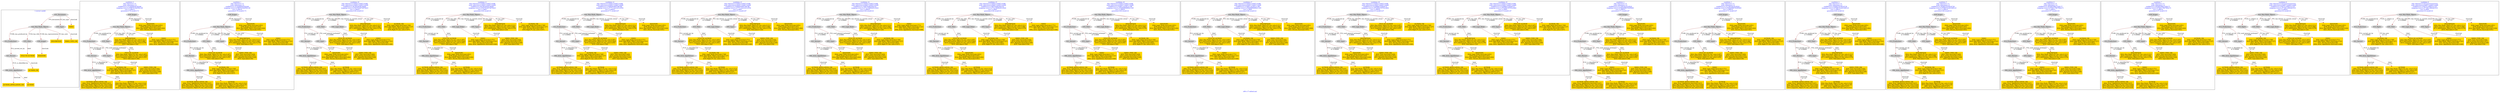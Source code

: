 digraph n0 {
fontcolor="blue"
remincross="true"
label="s08-s-17-edited.xml"
subgraph cluster_0 {
label="1-correct model"
n2[style="filled",color="white",fillcolor="lightgray",label="E12_Production1"];
n3[style="filled",color="white",fillcolor="lightgray",label="E21_Person1"];
n4[style="filled",color="white",fillcolor="lightgray",label="E82_Actor_Appellation1"];
n5[shape="plaintext",style="filled",fillcolor="gold",label="AUTHOR_URI"];
n6[style="filled",color="white",fillcolor="lightgray",label="E22_Man-Made_Object1"];
n7[style="filled",color="white",fillcolor="lightgray",label="E35_Title1"];
n8[style="filled",color="white",fillcolor="lightgray",label="E38_Image1"];
n9[shape="plaintext",style="filled",fillcolor="gold",label="DESCRIPTION"];
n10[style="filled",color="white",fillcolor="lightgray",label="E31_Document1"];
n11[style="filled",color="white",fillcolor="lightgray",label="E55_Type1"];
n12[shape="plaintext",style="filled",fillcolor="gold",label="VIDEO"];
n13[shape="plaintext",style="filled",fillcolor="gold",label="TITLE NO AUTHOR"];
n14[shape="plaintext",style="filled",fillcolor="gold",label="IMAGESRC"];
n15[shape="plaintext",style="filled",fillcolor="gold",label="VIDEO_TYPE_URI"];
n16[shape="plaintext",style="filled",fillcolor="gold",label="AUTHOR_APPELLATION_URI"];
n17[shape="plaintext",style="filled",fillcolor="gold",label="AUTHOR"];
}
subgraph cluster_1 {
label="candidate 0\nlink coherence:1.0\nnode coherence:1.0\nconfidence:0.3119285839782446\nmapping score:0.4789761946594149\ncost:13.99914\n-precision:0.79-recall:0.73"
n19[style="filled",color="white",fillcolor="lightgray",label="E12_Production1"];
n20[style="filled",color="white",fillcolor="lightgray",label="E21_Person1"];
n21[style="filled",color="white",fillcolor="lightgray",label="E55_Type1"];
n22[style="filled",color="white",fillcolor="lightgray",label="E82_Actor_Appellation1"];
n23[style="filled",color="white",fillcolor="lightgray",label="E22_Man-Made_Object1"];
n24[style="filled",color="white",fillcolor="lightgray",label="E35_Title1"];
n25[style="filled",color="white",fillcolor="lightgray",label="E38_Image1"];
n26[shape="plaintext",style="filled",fillcolor="gold",label="DESCRIPTION\n[E22_Man-Made_Object,P3_has_note,0.311]\n[E33_Linguistic_Object,P3_has_note,0.286]\n[E73_Information_Object,P3_has_note,0.279]\n[E35_Title,label,0.124]"];
n27[shape="plaintext",style="filled",fillcolor="gold",label="AUTHOR_URI\n[E40_Legal_Body,classLink,0.749]\n[E22_Man-Made_Object,classLink,0.127]\n[E21_Person,classLink,0.067]\n[E30_Right,P3_has_note,0.057]"];
n28[shape="plaintext",style="filled",fillcolor="gold",label="IMAGESRC\n[E40_Legal_Body,classLink,0.651]\n[E38_Image,classLink,0.203]\n[E22_Man-Made_Object,classLink,0.094]\n[E21_Person,classLink,0.051]"];
n29[shape="plaintext",style="filled",fillcolor="gold",label="VIDEO_TYPE_URI\n[E55_Type,classLink,0.445]\n[E74_Group,classLink,0.257]\n[E57_Material,classLink,0.208]\n[E55_Type,label,0.09]"];
n30[shape="plaintext",style="filled",fillcolor="gold",label="AUTHOR_APPELLATION_URI\n[E82_Actor_Appellation,classLink,0.937]\n[E22_Man-Made_Object,P3_has_note,0.024]\n[E73_Information_Object,P3_has_note,0.02]\n[E33_Linguistic_Object,P3_has_note,0.019]"];
n31[shape="plaintext",style="filled",fillcolor="gold",label="AUTHOR\n[E22_Man-Made_Object,P3_has_note,0.312]\n[E73_Information_Object,P3_has_note,0.25]\n[E82_Actor_Appellation,label,0.227]\n[E33_Linguistic_Object,P3_has_note,0.211]"];
n32[shape="plaintext",style="filled",fillcolor="gold",label="TITLE NO AUTHOR\n[E22_Man-Made_Object,P3_has_note,0.297]\n[E73_Information_Object,P3_has_note,0.264]\n[E33_Linguistic_Object,P3_has_note,0.255]\n[E35_Title,label,0.184]"];
n33[shape="plaintext",style="filled",fillcolor="gold",label="VIDEO\n[E40_Legal_Body,classLink,0.771]\n[E22_Man-Made_Object,classLink,0.121]\n[E21_Person,classLink,0.06]\n[E82_Actor_Appellation,classLink,0.048]"];
}
subgraph cluster_2 {
label="candidate 1\nlink coherence:1.0\nnode coherence:1.0\nconfidence:0.3119285839782446\nmapping score:0.4789761946594149\ncost:13.99919\n-precision:0.79-recall:0.73"
n35[style="filled",color="white",fillcolor="lightgray",label="E12_Production1"];
n36[style="filled",color="white",fillcolor="lightgray",label="E21_Person1"];
n37[style="filled",color="white",fillcolor="lightgray",label="E82_Actor_Appellation1"];
n38[style="filled",color="white",fillcolor="lightgray",label="E22_Man-Made_Object1"];
n39[style="filled",color="white",fillcolor="lightgray",label="E35_Title1"];
n40[style="filled",color="white",fillcolor="lightgray",label="E55_Type2"];
n41[style="filled",color="white",fillcolor="lightgray",label="E38_Image1"];
n42[shape="plaintext",style="filled",fillcolor="gold",label="DESCRIPTION\n[E22_Man-Made_Object,P3_has_note,0.311]\n[E33_Linguistic_Object,P3_has_note,0.286]\n[E73_Information_Object,P3_has_note,0.279]\n[E35_Title,label,0.124]"];
n43[shape="plaintext",style="filled",fillcolor="gold",label="VIDEO_TYPE_URI\n[E55_Type,classLink,0.445]\n[E74_Group,classLink,0.257]\n[E57_Material,classLink,0.208]\n[E55_Type,label,0.09]"];
n44[shape="plaintext",style="filled",fillcolor="gold",label="AUTHOR_URI\n[E40_Legal_Body,classLink,0.749]\n[E22_Man-Made_Object,classLink,0.127]\n[E21_Person,classLink,0.067]\n[E30_Right,P3_has_note,0.057]"];
n45[shape="plaintext",style="filled",fillcolor="gold",label="IMAGESRC\n[E40_Legal_Body,classLink,0.651]\n[E38_Image,classLink,0.203]\n[E22_Man-Made_Object,classLink,0.094]\n[E21_Person,classLink,0.051]"];
n46[shape="plaintext",style="filled",fillcolor="gold",label="AUTHOR_APPELLATION_URI\n[E82_Actor_Appellation,classLink,0.937]\n[E22_Man-Made_Object,P3_has_note,0.024]\n[E73_Information_Object,P3_has_note,0.02]\n[E33_Linguistic_Object,P3_has_note,0.019]"];
n47[shape="plaintext",style="filled",fillcolor="gold",label="AUTHOR\n[E22_Man-Made_Object,P3_has_note,0.312]\n[E73_Information_Object,P3_has_note,0.25]\n[E82_Actor_Appellation,label,0.227]\n[E33_Linguistic_Object,P3_has_note,0.211]"];
n48[shape="plaintext",style="filled",fillcolor="gold",label="TITLE NO AUTHOR\n[E22_Man-Made_Object,P3_has_note,0.297]\n[E73_Information_Object,P3_has_note,0.264]\n[E33_Linguistic_Object,P3_has_note,0.255]\n[E35_Title,label,0.184]"];
n49[shape="plaintext",style="filled",fillcolor="gold",label="VIDEO\n[E40_Legal_Body,classLink,0.771]\n[E22_Man-Made_Object,classLink,0.121]\n[E21_Person,classLink,0.06]\n[E82_Actor_Appellation,classLink,0.048]"];
}
subgraph cluster_3 {
label="candidate 10\nlink coherence:0.9285714285714286\nnode coherence:0.9285714285714286\nconfidence:0.3815635936148581\nmapping score:0.47837834072876223\ncost:13.99925\n-precision:0.64-recall:0.6"
n51[style="filled",color="white",fillcolor="lightgray",label="E12_Production1"];
n52[style="filled",color="white",fillcolor="lightgray",label="E21_Person1"];
n53[style="filled",color="white",fillcolor="lightgray",label="E55_Type1"];
n54[style="filled",color="white",fillcolor="lightgray",label="E82_Actor_Appellation1"];
n55[style="filled",color="white",fillcolor="lightgray",label="E22_Man-Made_Object1"];
n56[style="filled",color="white",fillcolor="lightgray",label="E35_Title1"];
n57[style="filled",color="white",fillcolor="lightgray",label="E40_Legal_Body1"];
n58[shape="plaintext",style="filled",fillcolor="gold",label="DESCRIPTION\n[E22_Man-Made_Object,P3_has_note,0.311]\n[E33_Linguistic_Object,P3_has_note,0.286]\n[E73_Information_Object,P3_has_note,0.279]\n[E35_Title,label,0.124]"];
n59[shape="plaintext",style="filled",fillcolor="gold",label="IMAGESRC\n[E40_Legal_Body,classLink,0.651]\n[E38_Image,classLink,0.203]\n[E22_Man-Made_Object,classLink,0.094]\n[E21_Person,classLink,0.051]"];
n60[shape="plaintext",style="filled",fillcolor="gold",label="VIDEO_TYPE_URI\n[E55_Type,classLink,0.445]\n[E74_Group,classLink,0.257]\n[E57_Material,classLink,0.208]\n[E55_Type,label,0.09]"];
n61[shape="plaintext",style="filled",fillcolor="gold",label="VIDEO\n[E40_Legal_Body,classLink,0.771]\n[E22_Man-Made_Object,classLink,0.121]\n[E21_Person,classLink,0.06]\n[E82_Actor_Appellation,classLink,0.048]"];
n62[shape="plaintext",style="filled",fillcolor="gold",label="AUTHOR_APPELLATION_URI\n[E82_Actor_Appellation,classLink,0.937]\n[E22_Man-Made_Object,P3_has_note,0.024]\n[E73_Information_Object,P3_has_note,0.02]\n[E33_Linguistic_Object,P3_has_note,0.019]"];
n63[shape="plaintext",style="filled",fillcolor="gold",label="AUTHOR\n[E22_Man-Made_Object,P3_has_note,0.312]\n[E73_Information_Object,P3_has_note,0.25]\n[E82_Actor_Appellation,label,0.227]\n[E33_Linguistic_Object,P3_has_note,0.211]"];
n64[shape="plaintext",style="filled",fillcolor="gold",label="TITLE NO AUTHOR\n[E22_Man-Made_Object,P3_has_note,0.297]\n[E73_Information_Object,P3_has_note,0.264]\n[E33_Linguistic_Object,P3_has_note,0.255]\n[E35_Title,label,0.184]"];
n65[shape="plaintext",style="filled",fillcolor="gold",label="AUTHOR_URI\n[E40_Legal_Body,classLink,0.749]\n[E22_Man-Made_Object,classLink,0.127]\n[E21_Person,classLink,0.067]\n[E30_Right,P3_has_note,0.057]"];
}
subgraph cluster_4 {
label="candidate 11\nlink coherence:0.9285714285714286\nnode coherence:0.9285714285714286\nconfidence:0.3815635936148581\nmapping score:0.47837834072876223\ncost:13.9993\n-precision:0.64-recall:0.6"
n67[style="filled",color="white",fillcolor="lightgray",label="E12_Production1"];
n68[style="filled",color="white",fillcolor="lightgray",label="E21_Person1"];
n69[style="filled",color="white",fillcolor="lightgray",label="E82_Actor_Appellation1"];
n70[style="filled",color="white",fillcolor="lightgray",label="E22_Man-Made_Object1"];
n71[style="filled",color="white",fillcolor="lightgray",label="E35_Title1"];
n72[style="filled",color="white",fillcolor="lightgray",label="E40_Legal_Body1"];
n73[style="filled",color="white",fillcolor="lightgray",label="E55_Type2"];
n74[shape="plaintext",style="filled",fillcolor="gold",label="DESCRIPTION\n[E22_Man-Made_Object,P3_has_note,0.311]\n[E33_Linguistic_Object,P3_has_note,0.286]\n[E73_Information_Object,P3_has_note,0.279]\n[E35_Title,label,0.124]"];
n75[shape="plaintext",style="filled",fillcolor="gold",label="VIDEO_TYPE_URI\n[E55_Type,classLink,0.445]\n[E74_Group,classLink,0.257]\n[E57_Material,classLink,0.208]\n[E55_Type,label,0.09]"];
n76[shape="plaintext",style="filled",fillcolor="gold",label="IMAGESRC\n[E40_Legal_Body,classLink,0.651]\n[E38_Image,classLink,0.203]\n[E22_Man-Made_Object,classLink,0.094]\n[E21_Person,classLink,0.051]"];
n77[shape="plaintext",style="filled",fillcolor="gold",label="VIDEO\n[E40_Legal_Body,classLink,0.771]\n[E22_Man-Made_Object,classLink,0.121]\n[E21_Person,classLink,0.06]\n[E82_Actor_Appellation,classLink,0.048]"];
n78[shape="plaintext",style="filled",fillcolor="gold",label="AUTHOR_APPELLATION_URI\n[E82_Actor_Appellation,classLink,0.937]\n[E22_Man-Made_Object,P3_has_note,0.024]\n[E73_Information_Object,P3_has_note,0.02]\n[E33_Linguistic_Object,P3_has_note,0.019]"];
n79[shape="plaintext",style="filled",fillcolor="gold",label="AUTHOR\n[E22_Man-Made_Object,P3_has_note,0.312]\n[E73_Information_Object,P3_has_note,0.25]\n[E82_Actor_Appellation,label,0.227]\n[E33_Linguistic_Object,P3_has_note,0.211]"];
n80[shape="plaintext",style="filled",fillcolor="gold",label="TITLE NO AUTHOR\n[E22_Man-Made_Object,P3_has_note,0.297]\n[E73_Information_Object,P3_has_note,0.264]\n[E33_Linguistic_Object,P3_has_note,0.255]\n[E35_Title,label,0.184]"];
n81[shape="plaintext",style="filled",fillcolor="gold",label="AUTHOR_URI\n[E40_Legal_Body,classLink,0.749]\n[E22_Man-Made_Object,classLink,0.127]\n[E21_Person,classLink,0.067]\n[E30_Right,P3_has_note,0.057]"];
}
subgraph cluster_5 {
label="candidate 12\nlink coherence:0.9285714285714286\nnode coherence:0.9285714285714286\nconfidence:0.37956283845788796\nmapping score:0.47771142234310554\ncost:13.99925\n-precision:0.71-recall:0.67"
n83[style="filled",color="white",fillcolor="lightgray",label="E12_Production1"];
n84[style="filled",color="white",fillcolor="lightgray",label="E21_Person1"];
n85[style="filled",color="white",fillcolor="lightgray",label="E55_Type1"];
n86[style="filled",color="white",fillcolor="lightgray",label="E82_Actor_Appellation1"];
n87[style="filled",color="white",fillcolor="lightgray",label="E22_Man-Made_Object1"];
n88[style="filled",color="white",fillcolor="lightgray",label="E35_Title1"];
n89[style="filled",color="white",fillcolor="lightgray",label="E40_Legal_Body1"];
n90[shape="plaintext",style="filled",fillcolor="gold",label="DESCRIPTION\n[E22_Man-Made_Object,P3_has_note,0.311]\n[E33_Linguistic_Object,P3_has_note,0.286]\n[E73_Information_Object,P3_has_note,0.279]\n[E35_Title,label,0.124]"];
n91[shape="plaintext",style="filled",fillcolor="gold",label="AUTHOR_URI\n[E40_Legal_Body,classLink,0.749]\n[E22_Man-Made_Object,classLink,0.127]\n[E21_Person,classLink,0.067]\n[E30_Right,P3_has_note,0.057]"];
n92[shape="plaintext",style="filled",fillcolor="gold",label="VIDEO_TYPE_URI\n[E55_Type,classLink,0.445]\n[E74_Group,classLink,0.257]\n[E57_Material,classLink,0.208]\n[E55_Type,label,0.09]"];
n93[shape="plaintext",style="filled",fillcolor="gold",label="VIDEO\n[E40_Legal_Body,classLink,0.771]\n[E22_Man-Made_Object,classLink,0.121]\n[E21_Person,classLink,0.06]\n[E82_Actor_Appellation,classLink,0.048]"];
n94[shape="plaintext",style="filled",fillcolor="gold",label="AUTHOR_APPELLATION_URI\n[E82_Actor_Appellation,classLink,0.937]\n[E22_Man-Made_Object,P3_has_note,0.024]\n[E73_Information_Object,P3_has_note,0.02]\n[E33_Linguistic_Object,P3_has_note,0.019]"];
n95[shape="plaintext",style="filled",fillcolor="gold",label="AUTHOR\n[E22_Man-Made_Object,P3_has_note,0.312]\n[E73_Information_Object,P3_has_note,0.25]\n[E82_Actor_Appellation,label,0.227]\n[E33_Linguistic_Object,P3_has_note,0.211]"];
n96[shape="plaintext",style="filled",fillcolor="gold",label="TITLE NO AUTHOR\n[E22_Man-Made_Object,P3_has_note,0.297]\n[E73_Information_Object,P3_has_note,0.264]\n[E33_Linguistic_Object,P3_has_note,0.255]\n[E35_Title,label,0.184]"];
n97[shape="plaintext",style="filled",fillcolor="gold",label="IMAGESRC\n[E40_Legal_Body,classLink,0.651]\n[E38_Image,classLink,0.203]\n[E22_Man-Made_Object,classLink,0.094]\n[E21_Person,classLink,0.051]"];
}
subgraph cluster_6 {
label="candidate 13\nlink coherence:0.9285714285714286\nnode coherence:0.9285714285714286\nconfidence:0.37956283845788796\nmapping score:0.47771142234310554\ncost:13.9993\n-precision:0.71-recall:0.67"
n99[style="filled",color="white",fillcolor="lightgray",label="E12_Production1"];
n100[style="filled",color="white",fillcolor="lightgray",label="E21_Person1"];
n101[style="filled",color="white",fillcolor="lightgray",label="E82_Actor_Appellation1"];
n102[style="filled",color="white",fillcolor="lightgray",label="E22_Man-Made_Object1"];
n103[style="filled",color="white",fillcolor="lightgray",label="E35_Title1"];
n104[style="filled",color="white",fillcolor="lightgray",label="E40_Legal_Body1"];
n105[style="filled",color="white",fillcolor="lightgray",label="E55_Type2"];
n106[shape="plaintext",style="filled",fillcolor="gold",label="DESCRIPTION\n[E22_Man-Made_Object,P3_has_note,0.311]\n[E33_Linguistic_Object,P3_has_note,0.286]\n[E73_Information_Object,P3_has_note,0.279]\n[E35_Title,label,0.124]"];
n107[shape="plaintext",style="filled",fillcolor="gold",label="VIDEO_TYPE_URI\n[E55_Type,classLink,0.445]\n[E74_Group,classLink,0.257]\n[E57_Material,classLink,0.208]\n[E55_Type,label,0.09]"];
n108[shape="plaintext",style="filled",fillcolor="gold",label="AUTHOR_URI\n[E40_Legal_Body,classLink,0.749]\n[E22_Man-Made_Object,classLink,0.127]\n[E21_Person,classLink,0.067]\n[E30_Right,P3_has_note,0.057]"];
n109[shape="plaintext",style="filled",fillcolor="gold",label="VIDEO\n[E40_Legal_Body,classLink,0.771]\n[E22_Man-Made_Object,classLink,0.121]\n[E21_Person,classLink,0.06]\n[E82_Actor_Appellation,classLink,0.048]"];
n110[shape="plaintext",style="filled",fillcolor="gold",label="AUTHOR_APPELLATION_URI\n[E82_Actor_Appellation,classLink,0.937]\n[E22_Man-Made_Object,P3_has_note,0.024]\n[E73_Information_Object,P3_has_note,0.02]\n[E33_Linguistic_Object,P3_has_note,0.019]"];
n111[shape="plaintext",style="filled",fillcolor="gold",label="AUTHOR\n[E22_Man-Made_Object,P3_has_note,0.312]\n[E73_Information_Object,P3_has_note,0.25]\n[E82_Actor_Appellation,label,0.227]\n[E33_Linguistic_Object,P3_has_note,0.211]"];
n112[shape="plaintext",style="filled",fillcolor="gold",label="TITLE NO AUTHOR\n[E22_Man-Made_Object,P3_has_note,0.297]\n[E73_Information_Object,P3_has_note,0.264]\n[E33_Linguistic_Object,P3_has_note,0.255]\n[E35_Title,label,0.184]"];
n113[shape="plaintext",style="filled",fillcolor="gold",label="IMAGESRC\n[E40_Legal_Body,classLink,0.651]\n[E38_Image,classLink,0.203]\n[E22_Man-Made_Object,classLink,0.094]\n[E21_Person,classLink,0.051]"];
}
subgraph cluster_7 {
label="candidate 14\nlink coherence:0.9285714285714286\nnode coherence:0.9285714285714286\nconfidence:0.3780702991645741\nmapping score:0.47721390924533424\ncost:13.99925\n-precision:0.64-recall:0.6"
n115[style="filled",color="white",fillcolor="lightgray",label="E12_Production1"];
n116[style="filled",color="white",fillcolor="lightgray",label="E21_Person1"];
n117[style="filled",color="white",fillcolor="lightgray",label="E55_Type1"];
n118[style="filled",color="white",fillcolor="lightgray",label="E82_Actor_Appellation1"];
n119[style="filled",color="white",fillcolor="lightgray",label="E22_Man-Made_Object1"];
n120[style="filled",color="white",fillcolor="lightgray",label="E35_Title1"];
n121[style="filled",color="white",fillcolor="lightgray",label="E40_Legal_Body1"];
n122[shape="plaintext",style="filled",fillcolor="gold",label="DESCRIPTION\n[E22_Man-Made_Object,P3_has_note,0.311]\n[E33_Linguistic_Object,P3_has_note,0.286]\n[E73_Information_Object,P3_has_note,0.279]\n[E35_Title,label,0.124]"];
n123[shape="plaintext",style="filled",fillcolor="gold",label="IMAGESRC\n[E40_Legal_Body,classLink,0.651]\n[E38_Image,classLink,0.203]\n[E22_Man-Made_Object,classLink,0.094]\n[E21_Person,classLink,0.051]"];
n124[shape="plaintext",style="filled",fillcolor="gold",label="VIDEO_TYPE_URI\n[E55_Type,classLink,0.445]\n[E74_Group,classLink,0.257]\n[E57_Material,classLink,0.208]\n[E55_Type,label,0.09]"];
n125[shape="plaintext",style="filled",fillcolor="gold",label="AUTHOR_URI\n[E40_Legal_Body,classLink,0.749]\n[E22_Man-Made_Object,classLink,0.127]\n[E21_Person,classLink,0.067]\n[E30_Right,P3_has_note,0.057]"];
n126[shape="plaintext",style="filled",fillcolor="gold",label="AUTHOR_APPELLATION_URI\n[E82_Actor_Appellation,classLink,0.937]\n[E22_Man-Made_Object,P3_has_note,0.024]\n[E73_Information_Object,P3_has_note,0.02]\n[E33_Linguistic_Object,P3_has_note,0.019]"];
n127[shape="plaintext",style="filled",fillcolor="gold",label="AUTHOR\n[E22_Man-Made_Object,P3_has_note,0.312]\n[E73_Information_Object,P3_has_note,0.25]\n[E82_Actor_Appellation,label,0.227]\n[E33_Linguistic_Object,P3_has_note,0.211]"];
n128[shape="plaintext",style="filled",fillcolor="gold",label="TITLE NO AUTHOR\n[E22_Man-Made_Object,P3_has_note,0.297]\n[E73_Information_Object,P3_has_note,0.264]\n[E33_Linguistic_Object,P3_has_note,0.255]\n[E35_Title,label,0.184]"];
n129[shape="plaintext",style="filled",fillcolor="gold",label="VIDEO\n[E40_Legal_Body,classLink,0.771]\n[E22_Man-Made_Object,classLink,0.121]\n[E21_Person,classLink,0.06]\n[E82_Actor_Appellation,classLink,0.048]"];
}
subgraph cluster_8 {
label="candidate 15\nlink coherence:0.9285714285714286\nnode coherence:0.9285714285714286\nconfidence:0.3780702991645741\nmapping score:0.47721390924533424\ncost:13.9993\n-precision:0.64-recall:0.6"
n131[style="filled",color="white",fillcolor="lightgray",label="E12_Production1"];
n132[style="filled",color="white",fillcolor="lightgray",label="E21_Person1"];
n133[style="filled",color="white",fillcolor="lightgray",label="E82_Actor_Appellation1"];
n134[style="filled",color="white",fillcolor="lightgray",label="E22_Man-Made_Object1"];
n135[style="filled",color="white",fillcolor="lightgray",label="E35_Title1"];
n136[style="filled",color="white",fillcolor="lightgray",label="E40_Legal_Body1"];
n137[style="filled",color="white",fillcolor="lightgray",label="E55_Type2"];
n138[shape="plaintext",style="filled",fillcolor="gold",label="DESCRIPTION\n[E22_Man-Made_Object,P3_has_note,0.311]\n[E33_Linguistic_Object,P3_has_note,0.286]\n[E73_Information_Object,P3_has_note,0.279]\n[E35_Title,label,0.124]"];
n139[shape="plaintext",style="filled",fillcolor="gold",label="VIDEO_TYPE_URI\n[E55_Type,classLink,0.445]\n[E74_Group,classLink,0.257]\n[E57_Material,classLink,0.208]\n[E55_Type,label,0.09]"];
n140[shape="plaintext",style="filled",fillcolor="gold",label="IMAGESRC\n[E40_Legal_Body,classLink,0.651]\n[E38_Image,classLink,0.203]\n[E22_Man-Made_Object,classLink,0.094]\n[E21_Person,classLink,0.051]"];
n141[shape="plaintext",style="filled",fillcolor="gold",label="AUTHOR_URI\n[E40_Legal_Body,classLink,0.749]\n[E22_Man-Made_Object,classLink,0.127]\n[E21_Person,classLink,0.067]\n[E30_Right,P3_has_note,0.057]"];
n142[shape="plaintext",style="filled",fillcolor="gold",label="AUTHOR_APPELLATION_URI\n[E82_Actor_Appellation,classLink,0.937]\n[E22_Man-Made_Object,P3_has_note,0.024]\n[E73_Information_Object,P3_has_note,0.02]\n[E33_Linguistic_Object,P3_has_note,0.019]"];
n143[shape="plaintext",style="filled",fillcolor="gold",label="AUTHOR\n[E22_Man-Made_Object,P3_has_note,0.312]\n[E73_Information_Object,P3_has_note,0.25]\n[E82_Actor_Appellation,label,0.227]\n[E33_Linguistic_Object,P3_has_note,0.211]"];
n144[shape="plaintext",style="filled",fillcolor="gold",label="TITLE NO AUTHOR\n[E22_Man-Made_Object,P3_has_note,0.297]\n[E73_Information_Object,P3_has_note,0.264]\n[E33_Linguistic_Object,P3_has_note,0.255]\n[E35_Title,label,0.184]"];
n145[shape="plaintext",style="filled",fillcolor="gold",label="VIDEO\n[E40_Legal_Body,classLink,0.771]\n[E22_Man-Made_Object,classLink,0.121]\n[E21_Person,classLink,0.06]\n[E82_Actor_Appellation,classLink,0.048]"];
}
subgraph cluster_9 {
label="candidate 16\nlink coherence:0.9285714285714286\nnode coherence:0.9285714285714286\nconfidence:0.37590114238121186\nmapping score:0.47649085698421345\ncost:13.99925\n-precision:0.64-recall:0.6"
n147[style="filled",color="white",fillcolor="lightgray",label="E12_Production1"];
n148[style="filled",color="white",fillcolor="lightgray",label="E21_Person1"];
n149[style="filled",color="white",fillcolor="lightgray",label="E55_Type1"];
n150[style="filled",color="white",fillcolor="lightgray",label="E82_Actor_Appellation1"];
n151[style="filled",color="white",fillcolor="lightgray",label="E22_Man-Made_Object1"];
n152[style="filled",color="white",fillcolor="lightgray",label="E35_Title1"];
n153[style="filled",color="white",fillcolor="lightgray",label="E40_Legal_Body1"];
n154[shape="plaintext",style="filled",fillcolor="gold",label="DESCRIPTION\n[E22_Man-Made_Object,P3_has_note,0.311]\n[E33_Linguistic_Object,P3_has_note,0.286]\n[E73_Information_Object,P3_has_note,0.279]\n[E35_Title,label,0.124]"];
n155[shape="plaintext",style="filled",fillcolor="gold",label="VIDEO\n[E40_Legal_Body,classLink,0.771]\n[E22_Man-Made_Object,classLink,0.121]\n[E21_Person,classLink,0.06]\n[E82_Actor_Appellation,classLink,0.048]"];
n156[shape="plaintext",style="filled",fillcolor="gold",label="VIDEO_TYPE_URI\n[E55_Type,classLink,0.445]\n[E74_Group,classLink,0.257]\n[E57_Material,classLink,0.208]\n[E55_Type,label,0.09]"];
n157[shape="plaintext",style="filled",fillcolor="gold",label="AUTHOR_URI\n[E40_Legal_Body,classLink,0.749]\n[E22_Man-Made_Object,classLink,0.127]\n[E21_Person,classLink,0.067]\n[E30_Right,P3_has_note,0.057]"];
n158[shape="plaintext",style="filled",fillcolor="gold",label="AUTHOR_APPELLATION_URI\n[E82_Actor_Appellation,classLink,0.937]\n[E22_Man-Made_Object,P3_has_note,0.024]\n[E73_Information_Object,P3_has_note,0.02]\n[E33_Linguistic_Object,P3_has_note,0.019]"];
n159[shape="plaintext",style="filled",fillcolor="gold",label="AUTHOR\n[E22_Man-Made_Object,P3_has_note,0.312]\n[E73_Information_Object,P3_has_note,0.25]\n[E82_Actor_Appellation,label,0.227]\n[E33_Linguistic_Object,P3_has_note,0.211]"];
n160[shape="plaintext",style="filled",fillcolor="gold",label="TITLE NO AUTHOR\n[E22_Man-Made_Object,P3_has_note,0.297]\n[E73_Information_Object,P3_has_note,0.264]\n[E33_Linguistic_Object,P3_has_note,0.255]\n[E35_Title,label,0.184]"];
n161[shape="plaintext",style="filled",fillcolor="gold",label="IMAGESRC\n[E40_Legal_Body,classLink,0.651]\n[E38_Image,classLink,0.203]\n[E22_Man-Made_Object,classLink,0.094]\n[E21_Person,classLink,0.051]"];
}
subgraph cluster_10 {
label="candidate 17\nlink coherence:0.9285714285714286\nnode coherence:0.9285714285714286\nconfidence:0.37590114238121186\nmapping score:0.47649085698421345\ncost:13.9993\n-precision:0.64-recall:0.6"
n163[style="filled",color="white",fillcolor="lightgray",label="E12_Production1"];
n164[style="filled",color="white",fillcolor="lightgray",label="E21_Person1"];
n165[style="filled",color="white",fillcolor="lightgray",label="E82_Actor_Appellation1"];
n166[style="filled",color="white",fillcolor="lightgray",label="E22_Man-Made_Object1"];
n167[style="filled",color="white",fillcolor="lightgray",label="E35_Title1"];
n168[style="filled",color="white",fillcolor="lightgray",label="E40_Legal_Body1"];
n169[style="filled",color="white",fillcolor="lightgray",label="E55_Type2"];
n170[shape="plaintext",style="filled",fillcolor="gold",label="DESCRIPTION\n[E22_Man-Made_Object,P3_has_note,0.311]\n[E33_Linguistic_Object,P3_has_note,0.286]\n[E73_Information_Object,P3_has_note,0.279]\n[E35_Title,label,0.124]"];
n171[shape="plaintext",style="filled",fillcolor="gold",label="VIDEO_TYPE_URI\n[E55_Type,classLink,0.445]\n[E74_Group,classLink,0.257]\n[E57_Material,classLink,0.208]\n[E55_Type,label,0.09]"];
n172[shape="plaintext",style="filled",fillcolor="gold",label="VIDEO\n[E40_Legal_Body,classLink,0.771]\n[E22_Man-Made_Object,classLink,0.121]\n[E21_Person,classLink,0.06]\n[E82_Actor_Appellation,classLink,0.048]"];
n173[shape="plaintext",style="filled",fillcolor="gold",label="AUTHOR_URI\n[E40_Legal_Body,classLink,0.749]\n[E22_Man-Made_Object,classLink,0.127]\n[E21_Person,classLink,0.067]\n[E30_Right,P3_has_note,0.057]"];
n174[shape="plaintext",style="filled",fillcolor="gold",label="AUTHOR_APPELLATION_URI\n[E82_Actor_Appellation,classLink,0.937]\n[E22_Man-Made_Object,P3_has_note,0.024]\n[E73_Information_Object,P3_has_note,0.02]\n[E33_Linguistic_Object,P3_has_note,0.019]"];
n175[shape="plaintext",style="filled",fillcolor="gold",label="AUTHOR\n[E22_Man-Made_Object,P3_has_note,0.312]\n[E73_Information_Object,P3_has_note,0.25]\n[E82_Actor_Appellation,label,0.227]\n[E33_Linguistic_Object,P3_has_note,0.211]"];
n176[shape="plaintext",style="filled",fillcolor="gold",label="TITLE NO AUTHOR\n[E22_Man-Made_Object,P3_has_note,0.297]\n[E73_Information_Object,P3_has_note,0.264]\n[E33_Linguistic_Object,P3_has_note,0.255]\n[E35_Title,label,0.184]"];
n177[shape="plaintext",style="filled",fillcolor="gold",label="IMAGESRC\n[E40_Legal_Body,classLink,0.651]\n[E38_Image,classLink,0.203]\n[E22_Man-Made_Object,classLink,0.094]\n[E21_Person,classLink,0.051]"];
}
subgraph cluster_11 {
label="candidate 18\nlink coherence:0.9285714285714286\nnode coherence:0.9285714285714286\nconfidence:0.37229880753828737\nmapping score:0.47529007870323864\ncost:13.99925\n-precision:0.5-recall:0.47"
n179[style="filled",color="white",fillcolor="lightgray",label="E12_Production1"];
n180[style="filled",color="white",fillcolor="lightgray",label="E21_Person1"];
n181[style="filled",color="white",fillcolor="lightgray",label="E55_Type1"];
n182[style="filled",color="white",fillcolor="lightgray",label="E82_Actor_Appellation1"];
n183[style="filled",color="white",fillcolor="lightgray",label="E22_Man-Made_Object1"];
n184[style="filled",color="white",fillcolor="lightgray",label="E35_Title1"];
n185[style="filled",color="white",fillcolor="lightgray",label="E40_Legal_Body1"];
n186[shape="plaintext",style="filled",fillcolor="gold",label="TITLE NO AUTHOR\n[E22_Man-Made_Object,P3_has_note,0.297]\n[E73_Information_Object,P3_has_note,0.264]\n[E33_Linguistic_Object,P3_has_note,0.255]\n[E35_Title,label,0.184]"];
n187[shape="plaintext",style="filled",fillcolor="gold",label="IMAGESRC\n[E40_Legal_Body,classLink,0.651]\n[E38_Image,classLink,0.203]\n[E22_Man-Made_Object,classLink,0.094]\n[E21_Person,classLink,0.051]"];
n188[shape="plaintext",style="filled",fillcolor="gold",label="VIDEO_TYPE_URI\n[E55_Type,classLink,0.445]\n[E74_Group,classLink,0.257]\n[E57_Material,classLink,0.208]\n[E55_Type,label,0.09]"];
n189[shape="plaintext",style="filled",fillcolor="gold",label="VIDEO\n[E40_Legal_Body,classLink,0.771]\n[E22_Man-Made_Object,classLink,0.121]\n[E21_Person,classLink,0.06]\n[E82_Actor_Appellation,classLink,0.048]"];
n190[shape="plaintext",style="filled",fillcolor="gold",label="AUTHOR_APPELLATION_URI\n[E82_Actor_Appellation,classLink,0.937]\n[E22_Man-Made_Object,P3_has_note,0.024]\n[E73_Information_Object,P3_has_note,0.02]\n[E33_Linguistic_Object,P3_has_note,0.019]"];
n191[shape="plaintext",style="filled",fillcolor="gold",label="AUTHOR\n[E22_Man-Made_Object,P3_has_note,0.312]\n[E73_Information_Object,P3_has_note,0.25]\n[E82_Actor_Appellation,label,0.227]\n[E33_Linguistic_Object,P3_has_note,0.211]"];
n192[shape="plaintext",style="filled",fillcolor="gold",label="DESCRIPTION\n[E22_Man-Made_Object,P3_has_note,0.311]\n[E33_Linguistic_Object,P3_has_note,0.286]\n[E73_Information_Object,P3_has_note,0.279]\n[E35_Title,label,0.124]"];
n193[shape="plaintext",style="filled",fillcolor="gold",label="AUTHOR_URI\n[E40_Legal_Body,classLink,0.749]\n[E22_Man-Made_Object,classLink,0.127]\n[E21_Person,classLink,0.067]\n[E30_Right,P3_has_note,0.057]"];
}
subgraph cluster_12 {
label="candidate 19\nlink coherence:0.9285714285714286\nnode coherence:0.9285714285714286\nconfidence:0.37229880753828737\nmapping score:0.47529007870323864\ncost:13.9993\n-precision:0.5-recall:0.47"
n195[style="filled",color="white",fillcolor="lightgray",label="E12_Production1"];
n196[style="filled",color="white",fillcolor="lightgray",label="E21_Person1"];
n197[style="filled",color="white",fillcolor="lightgray",label="E82_Actor_Appellation1"];
n198[style="filled",color="white",fillcolor="lightgray",label="E22_Man-Made_Object1"];
n199[style="filled",color="white",fillcolor="lightgray",label="E35_Title1"];
n200[style="filled",color="white",fillcolor="lightgray",label="E40_Legal_Body1"];
n201[style="filled",color="white",fillcolor="lightgray",label="E55_Type2"];
n202[shape="plaintext",style="filled",fillcolor="gold",label="TITLE NO AUTHOR\n[E22_Man-Made_Object,P3_has_note,0.297]\n[E73_Information_Object,P3_has_note,0.264]\n[E33_Linguistic_Object,P3_has_note,0.255]\n[E35_Title,label,0.184]"];
n203[shape="plaintext",style="filled",fillcolor="gold",label="VIDEO_TYPE_URI\n[E55_Type,classLink,0.445]\n[E74_Group,classLink,0.257]\n[E57_Material,classLink,0.208]\n[E55_Type,label,0.09]"];
n204[shape="plaintext",style="filled",fillcolor="gold",label="IMAGESRC\n[E40_Legal_Body,classLink,0.651]\n[E38_Image,classLink,0.203]\n[E22_Man-Made_Object,classLink,0.094]\n[E21_Person,classLink,0.051]"];
n205[shape="plaintext",style="filled",fillcolor="gold",label="VIDEO\n[E40_Legal_Body,classLink,0.771]\n[E22_Man-Made_Object,classLink,0.121]\n[E21_Person,classLink,0.06]\n[E82_Actor_Appellation,classLink,0.048]"];
n206[shape="plaintext",style="filled",fillcolor="gold",label="AUTHOR_APPELLATION_URI\n[E82_Actor_Appellation,classLink,0.937]\n[E22_Man-Made_Object,P3_has_note,0.024]\n[E73_Information_Object,P3_has_note,0.02]\n[E33_Linguistic_Object,P3_has_note,0.019]"];
n207[shape="plaintext",style="filled",fillcolor="gold",label="AUTHOR\n[E22_Man-Made_Object,P3_has_note,0.312]\n[E73_Information_Object,P3_has_note,0.25]\n[E82_Actor_Appellation,label,0.227]\n[E33_Linguistic_Object,P3_has_note,0.211]"];
n208[shape="plaintext",style="filled",fillcolor="gold",label="DESCRIPTION\n[E22_Man-Made_Object,P3_has_note,0.311]\n[E33_Linguistic_Object,P3_has_note,0.286]\n[E73_Information_Object,P3_has_note,0.279]\n[E35_Title,label,0.124]"];
n209[shape="plaintext",style="filled",fillcolor="gold",label="AUTHOR_URI\n[E40_Legal_Body,classLink,0.749]\n[E22_Man-Made_Object,classLink,0.127]\n[E21_Person,classLink,0.067]\n[E30_Right,P3_has_note,0.057]"];
}
subgraph cluster_13 {
label="candidate 2\nlink coherence:1.0\nnode coherence:1.0\nconfidence:0.3117601823518525\nmapping score:0.47892006078395083\ncost:13.99914\n-precision:0.71-recall:0.67"
n211[style="filled",color="white",fillcolor="lightgray",label="E12_Production1"];
n212[style="filled",color="white",fillcolor="lightgray",label="E21_Person1"];
n213[style="filled",color="white",fillcolor="lightgray",label="E55_Type1"];
n214[style="filled",color="white",fillcolor="lightgray",label="E82_Actor_Appellation1"];
n215[style="filled",color="white",fillcolor="lightgray",label="E22_Man-Made_Object1"];
n216[style="filled",color="white",fillcolor="lightgray",label="E35_Title1"];
n217[style="filled",color="white",fillcolor="lightgray",label="E38_Image1"];
n218[shape="plaintext",style="filled",fillcolor="gold",label="DESCRIPTION\n[E22_Man-Made_Object,P3_has_note,0.311]\n[E33_Linguistic_Object,P3_has_note,0.286]\n[E73_Information_Object,P3_has_note,0.279]\n[E35_Title,label,0.124]"];
n219[shape="plaintext",style="filled",fillcolor="gold",label="VIDEO\n[E40_Legal_Body,classLink,0.771]\n[E22_Man-Made_Object,classLink,0.121]\n[E21_Person,classLink,0.06]\n[E82_Actor_Appellation,classLink,0.048]"];
n220[shape="plaintext",style="filled",fillcolor="gold",label="IMAGESRC\n[E40_Legal_Body,classLink,0.651]\n[E38_Image,classLink,0.203]\n[E22_Man-Made_Object,classLink,0.094]\n[E21_Person,classLink,0.051]"];
n221[shape="plaintext",style="filled",fillcolor="gold",label="VIDEO_TYPE_URI\n[E55_Type,classLink,0.445]\n[E74_Group,classLink,0.257]\n[E57_Material,classLink,0.208]\n[E55_Type,label,0.09]"];
n222[shape="plaintext",style="filled",fillcolor="gold",label="AUTHOR_APPELLATION_URI\n[E82_Actor_Appellation,classLink,0.937]\n[E22_Man-Made_Object,P3_has_note,0.024]\n[E73_Information_Object,P3_has_note,0.02]\n[E33_Linguistic_Object,P3_has_note,0.019]"];
n223[shape="plaintext",style="filled",fillcolor="gold",label="AUTHOR\n[E22_Man-Made_Object,P3_has_note,0.312]\n[E73_Information_Object,P3_has_note,0.25]\n[E82_Actor_Appellation,label,0.227]\n[E33_Linguistic_Object,P3_has_note,0.211]"];
n224[shape="plaintext",style="filled",fillcolor="gold",label="TITLE NO AUTHOR\n[E22_Man-Made_Object,P3_has_note,0.297]\n[E73_Information_Object,P3_has_note,0.264]\n[E33_Linguistic_Object,P3_has_note,0.255]\n[E35_Title,label,0.184]"];
n225[shape="plaintext",style="filled",fillcolor="gold",label="AUTHOR_URI\n[E40_Legal_Body,classLink,0.749]\n[E22_Man-Made_Object,classLink,0.127]\n[E21_Person,classLink,0.067]\n[E30_Right,P3_has_note,0.057]"];
}
subgraph cluster_14 {
label="candidate 3\nlink coherence:1.0\nnode coherence:1.0\nconfidence:0.3117601823518525\nmapping score:0.47892006078395083\ncost:13.99919\n-precision:0.71-recall:0.67"
n227[style="filled",color="white",fillcolor="lightgray",label="E12_Production1"];
n228[style="filled",color="white",fillcolor="lightgray",label="E21_Person1"];
n229[style="filled",color="white",fillcolor="lightgray",label="E82_Actor_Appellation1"];
n230[style="filled",color="white",fillcolor="lightgray",label="E22_Man-Made_Object1"];
n231[style="filled",color="white",fillcolor="lightgray",label="E35_Title1"];
n232[style="filled",color="white",fillcolor="lightgray",label="E55_Type2"];
n233[style="filled",color="white",fillcolor="lightgray",label="E38_Image1"];
n234[shape="plaintext",style="filled",fillcolor="gold",label="DESCRIPTION\n[E22_Man-Made_Object,P3_has_note,0.311]\n[E33_Linguistic_Object,P3_has_note,0.286]\n[E73_Information_Object,P3_has_note,0.279]\n[E35_Title,label,0.124]"];
n235[shape="plaintext",style="filled",fillcolor="gold",label="VIDEO_TYPE_URI\n[E55_Type,classLink,0.445]\n[E74_Group,classLink,0.257]\n[E57_Material,classLink,0.208]\n[E55_Type,label,0.09]"];
n236[shape="plaintext",style="filled",fillcolor="gold",label="VIDEO\n[E40_Legal_Body,classLink,0.771]\n[E22_Man-Made_Object,classLink,0.121]\n[E21_Person,classLink,0.06]\n[E82_Actor_Appellation,classLink,0.048]"];
n237[shape="plaintext",style="filled",fillcolor="gold",label="IMAGESRC\n[E40_Legal_Body,classLink,0.651]\n[E38_Image,classLink,0.203]\n[E22_Man-Made_Object,classLink,0.094]\n[E21_Person,classLink,0.051]"];
n238[shape="plaintext",style="filled",fillcolor="gold",label="AUTHOR_APPELLATION_URI\n[E82_Actor_Appellation,classLink,0.937]\n[E22_Man-Made_Object,P3_has_note,0.024]\n[E73_Information_Object,P3_has_note,0.02]\n[E33_Linguistic_Object,P3_has_note,0.019]"];
n239[shape="plaintext",style="filled",fillcolor="gold",label="AUTHOR\n[E22_Man-Made_Object,P3_has_note,0.312]\n[E73_Information_Object,P3_has_note,0.25]\n[E82_Actor_Appellation,label,0.227]\n[E33_Linguistic_Object,P3_has_note,0.211]"];
n240[shape="plaintext",style="filled",fillcolor="gold",label="TITLE NO AUTHOR\n[E22_Man-Made_Object,P3_has_note,0.297]\n[E73_Information_Object,P3_has_note,0.264]\n[E33_Linguistic_Object,P3_has_note,0.255]\n[E35_Title,label,0.184]"];
n241[shape="plaintext",style="filled",fillcolor="gold",label="AUTHOR_URI\n[E40_Legal_Body,classLink,0.749]\n[E22_Man-Made_Object,classLink,0.127]\n[E21_Person,classLink,0.067]\n[E30_Right,P3_has_note,0.057]"];
}
subgraph cluster_15 {
label="candidate 4\nlink coherence:1.0\nnode coherence:1.0\nconfidence:0.3026637979016738\nmapping score:0.47588793263389123\ncost:13.99914\n-precision:0.64-recall:0.6"
n243[style="filled",color="white",fillcolor="lightgray",label="E12_Production1"];
n244[style="filled",color="white",fillcolor="lightgray",label="E21_Person1"];
n245[style="filled",color="white",fillcolor="lightgray",label="E55_Type1"];
n246[style="filled",color="white",fillcolor="lightgray",label="E82_Actor_Appellation1"];
n247[style="filled",color="white",fillcolor="lightgray",label="E22_Man-Made_Object1"];
n248[style="filled",color="white",fillcolor="lightgray",label="E35_Title1"];
n249[style="filled",color="white",fillcolor="lightgray",label="E38_Image1"];
n250[shape="plaintext",style="filled",fillcolor="gold",label="TITLE NO AUTHOR\n[E22_Man-Made_Object,P3_has_note,0.297]\n[E73_Information_Object,P3_has_note,0.264]\n[E33_Linguistic_Object,P3_has_note,0.255]\n[E35_Title,label,0.184]"];
n251[shape="plaintext",style="filled",fillcolor="gold",label="AUTHOR_URI\n[E40_Legal_Body,classLink,0.749]\n[E22_Man-Made_Object,classLink,0.127]\n[E21_Person,classLink,0.067]\n[E30_Right,P3_has_note,0.057]"];
n252[shape="plaintext",style="filled",fillcolor="gold",label="IMAGESRC\n[E40_Legal_Body,classLink,0.651]\n[E38_Image,classLink,0.203]\n[E22_Man-Made_Object,classLink,0.094]\n[E21_Person,classLink,0.051]"];
n253[shape="plaintext",style="filled",fillcolor="gold",label="VIDEO_TYPE_URI\n[E55_Type,classLink,0.445]\n[E74_Group,classLink,0.257]\n[E57_Material,classLink,0.208]\n[E55_Type,label,0.09]"];
n254[shape="plaintext",style="filled",fillcolor="gold",label="AUTHOR_APPELLATION_URI\n[E82_Actor_Appellation,classLink,0.937]\n[E22_Man-Made_Object,P3_has_note,0.024]\n[E73_Information_Object,P3_has_note,0.02]\n[E33_Linguistic_Object,P3_has_note,0.019]"];
n255[shape="plaintext",style="filled",fillcolor="gold",label="AUTHOR\n[E22_Man-Made_Object,P3_has_note,0.312]\n[E73_Information_Object,P3_has_note,0.25]\n[E82_Actor_Appellation,label,0.227]\n[E33_Linguistic_Object,P3_has_note,0.211]"];
n256[shape="plaintext",style="filled",fillcolor="gold",label="DESCRIPTION\n[E22_Man-Made_Object,P3_has_note,0.311]\n[E33_Linguistic_Object,P3_has_note,0.286]\n[E73_Information_Object,P3_has_note,0.279]\n[E35_Title,label,0.124]"];
n257[shape="plaintext",style="filled",fillcolor="gold",label="VIDEO\n[E40_Legal_Body,classLink,0.771]\n[E22_Man-Made_Object,classLink,0.121]\n[E21_Person,classLink,0.06]\n[E82_Actor_Appellation,classLink,0.048]"];
}
subgraph cluster_16 {
label="candidate 5\nlink coherence:1.0\nnode coherence:1.0\nconfidence:0.3026637979016738\nmapping score:0.47588793263389123\ncost:13.99919\n-precision:0.64-recall:0.6"
n259[style="filled",color="white",fillcolor="lightgray",label="E12_Production1"];
n260[style="filled",color="white",fillcolor="lightgray",label="E21_Person1"];
n261[style="filled",color="white",fillcolor="lightgray",label="E82_Actor_Appellation1"];
n262[style="filled",color="white",fillcolor="lightgray",label="E22_Man-Made_Object1"];
n263[style="filled",color="white",fillcolor="lightgray",label="E35_Title1"];
n264[style="filled",color="white",fillcolor="lightgray",label="E55_Type2"];
n265[style="filled",color="white",fillcolor="lightgray",label="E38_Image1"];
n266[shape="plaintext",style="filled",fillcolor="gold",label="TITLE NO AUTHOR\n[E22_Man-Made_Object,P3_has_note,0.297]\n[E73_Information_Object,P3_has_note,0.264]\n[E33_Linguistic_Object,P3_has_note,0.255]\n[E35_Title,label,0.184]"];
n267[shape="plaintext",style="filled",fillcolor="gold",label="VIDEO_TYPE_URI\n[E55_Type,classLink,0.445]\n[E74_Group,classLink,0.257]\n[E57_Material,classLink,0.208]\n[E55_Type,label,0.09]"];
n268[shape="plaintext",style="filled",fillcolor="gold",label="AUTHOR_URI\n[E40_Legal_Body,classLink,0.749]\n[E22_Man-Made_Object,classLink,0.127]\n[E21_Person,classLink,0.067]\n[E30_Right,P3_has_note,0.057]"];
n269[shape="plaintext",style="filled",fillcolor="gold",label="IMAGESRC\n[E40_Legal_Body,classLink,0.651]\n[E38_Image,classLink,0.203]\n[E22_Man-Made_Object,classLink,0.094]\n[E21_Person,classLink,0.051]"];
n270[shape="plaintext",style="filled",fillcolor="gold",label="AUTHOR_APPELLATION_URI\n[E82_Actor_Appellation,classLink,0.937]\n[E22_Man-Made_Object,P3_has_note,0.024]\n[E73_Information_Object,P3_has_note,0.02]\n[E33_Linguistic_Object,P3_has_note,0.019]"];
n271[shape="plaintext",style="filled",fillcolor="gold",label="AUTHOR\n[E22_Man-Made_Object,P3_has_note,0.312]\n[E73_Information_Object,P3_has_note,0.25]\n[E82_Actor_Appellation,label,0.227]\n[E33_Linguistic_Object,P3_has_note,0.211]"];
n272[shape="plaintext",style="filled",fillcolor="gold",label="DESCRIPTION\n[E22_Man-Made_Object,P3_has_note,0.311]\n[E33_Linguistic_Object,P3_has_note,0.286]\n[E73_Information_Object,P3_has_note,0.279]\n[E35_Title,label,0.124]"];
n273[shape="plaintext",style="filled",fillcolor="gold",label="VIDEO\n[E40_Legal_Body,classLink,0.771]\n[E22_Man-Made_Object,classLink,0.121]\n[E21_Person,classLink,0.06]\n[E82_Actor_Appellation,classLink,0.048]"];
}
subgraph cluster_17 {
label="candidate 6\nlink coherence:1.0\nnode coherence:1.0\nconfidence:0.30249539627528177\nmapping score:0.4758317987584273\ncost:13.99914\n-precision:0.57-recall:0.53"
n275[style="filled",color="white",fillcolor="lightgray",label="E12_Production1"];
n276[style="filled",color="white",fillcolor="lightgray",label="E21_Person1"];
n277[style="filled",color="white",fillcolor="lightgray",label="E55_Type1"];
n278[style="filled",color="white",fillcolor="lightgray",label="E82_Actor_Appellation1"];
n279[style="filled",color="white",fillcolor="lightgray",label="E22_Man-Made_Object1"];
n280[style="filled",color="white",fillcolor="lightgray",label="E35_Title1"];
n281[style="filled",color="white",fillcolor="lightgray",label="E38_Image1"];
n282[shape="plaintext",style="filled",fillcolor="gold",label="TITLE NO AUTHOR\n[E22_Man-Made_Object,P3_has_note,0.297]\n[E73_Information_Object,P3_has_note,0.264]\n[E33_Linguistic_Object,P3_has_note,0.255]\n[E35_Title,label,0.184]"];
n283[shape="plaintext",style="filled",fillcolor="gold",label="VIDEO\n[E40_Legal_Body,classLink,0.771]\n[E22_Man-Made_Object,classLink,0.121]\n[E21_Person,classLink,0.06]\n[E82_Actor_Appellation,classLink,0.048]"];
n284[shape="plaintext",style="filled",fillcolor="gold",label="IMAGESRC\n[E40_Legal_Body,classLink,0.651]\n[E38_Image,classLink,0.203]\n[E22_Man-Made_Object,classLink,0.094]\n[E21_Person,classLink,0.051]"];
n285[shape="plaintext",style="filled",fillcolor="gold",label="VIDEO_TYPE_URI\n[E55_Type,classLink,0.445]\n[E74_Group,classLink,0.257]\n[E57_Material,classLink,0.208]\n[E55_Type,label,0.09]"];
n286[shape="plaintext",style="filled",fillcolor="gold",label="AUTHOR_APPELLATION_URI\n[E82_Actor_Appellation,classLink,0.937]\n[E22_Man-Made_Object,P3_has_note,0.024]\n[E73_Information_Object,P3_has_note,0.02]\n[E33_Linguistic_Object,P3_has_note,0.019]"];
n287[shape="plaintext",style="filled",fillcolor="gold",label="AUTHOR\n[E22_Man-Made_Object,P3_has_note,0.312]\n[E73_Information_Object,P3_has_note,0.25]\n[E82_Actor_Appellation,label,0.227]\n[E33_Linguistic_Object,P3_has_note,0.211]"];
n288[shape="plaintext",style="filled",fillcolor="gold",label="DESCRIPTION\n[E22_Man-Made_Object,P3_has_note,0.311]\n[E33_Linguistic_Object,P3_has_note,0.286]\n[E73_Information_Object,P3_has_note,0.279]\n[E35_Title,label,0.124]"];
n289[shape="plaintext",style="filled",fillcolor="gold",label="AUTHOR_URI\n[E40_Legal_Body,classLink,0.749]\n[E22_Man-Made_Object,classLink,0.127]\n[E21_Person,classLink,0.067]\n[E30_Right,P3_has_note,0.057]"];
}
subgraph cluster_18 {
label="candidate 7\nlink coherence:1.0\nnode coherence:1.0\nconfidence:0.30249539627528177\nmapping score:0.4758317987584273\ncost:13.99919\n-precision:0.57-recall:0.53"
n291[style="filled",color="white",fillcolor="lightgray",label="E12_Production1"];
n292[style="filled",color="white",fillcolor="lightgray",label="E21_Person1"];
n293[style="filled",color="white",fillcolor="lightgray",label="E82_Actor_Appellation1"];
n294[style="filled",color="white",fillcolor="lightgray",label="E22_Man-Made_Object1"];
n295[style="filled",color="white",fillcolor="lightgray",label="E35_Title1"];
n296[style="filled",color="white",fillcolor="lightgray",label="E55_Type2"];
n297[style="filled",color="white",fillcolor="lightgray",label="E38_Image1"];
n298[shape="plaintext",style="filled",fillcolor="gold",label="TITLE NO AUTHOR\n[E22_Man-Made_Object,P3_has_note,0.297]\n[E73_Information_Object,P3_has_note,0.264]\n[E33_Linguistic_Object,P3_has_note,0.255]\n[E35_Title,label,0.184]"];
n299[shape="plaintext",style="filled",fillcolor="gold",label="VIDEO_TYPE_URI\n[E55_Type,classLink,0.445]\n[E74_Group,classLink,0.257]\n[E57_Material,classLink,0.208]\n[E55_Type,label,0.09]"];
n300[shape="plaintext",style="filled",fillcolor="gold",label="VIDEO\n[E40_Legal_Body,classLink,0.771]\n[E22_Man-Made_Object,classLink,0.121]\n[E21_Person,classLink,0.06]\n[E82_Actor_Appellation,classLink,0.048]"];
n301[shape="plaintext",style="filled",fillcolor="gold",label="IMAGESRC\n[E40_Legal_Body,classLink,0.651]\n[E38_Image,classLink,0.203]\n[E22_Man-Made_Object,classLink,0.094]\n[E21_Person,classLink,0.051]"];
n302[shape="plaintext",style="filled",fillcolor="gold",label="AUTHOR_APPELLATION_URI\n[E82_Actor_Appellation,classLink,0.937]\n[E22_Man-Made_Object,P3_has_note,0.024]\n[E73_Information_Object,P3_has_note,0.02]\n[E33_Linguistic_Object,P3_has_note,0.019]"];
n303[shape="plaintext",style="filled",fillcolor="gold",label="AUTHOR\n[E22_Man-Made_Object,P3_has_note,0.312]\n[E73_Information_Object,P3_has_note,0.25]\n[E82_Actor_Appellation,label,0.227]\n[E33_Linguistic_Object,P3_has_note,0.211]"];
n304[shape="plaintext",style="filled",fillcolor="gold",label="DESCRIPTION\n[E22_Man-Made_Object,P3_has_note,0.311]\n[E33_Linguistic_Object,P3_has_note,0.286]\n[E73_Information_Object,P3_has_note,0.279]\n[E35_Title,label,0.124]"];
n305[shape="plaintext",style="filled",fillcolor="gold",label="AUTHOR_URI\n[E40_Legal_Body,classLink,0.749]\n[E22_Man-Made_Object,classLink,0.127]\n[E21_Person,classLink,0.067]\n[E30_Right,P3_has_note,0.057]"];
}
subgraph cluster_19 {
label="candidate 8\nlink coherence:0.9333333333333333\nnode coherence:0.9285714285714286\nconfidence:0.37827213856757125\nmapping score:0.4772811890463333\ncost:14.99925\n-precision:0.6-recall:0.6"
n307[style="filled",color="white",fillcolor="lightgray",label="E12_Production1"];
n308[style="filled",color="white",fillcolor="lightgray",label="E21_Person1"];
n309[style="filled",color="white",fillcolor="lightgray",label="E55_Type1"];
n310[style="filled",color="white",fillcolor="lightgray",label="E82_Actor_Appellation1"];
n311[style="filled",color="white",fillcolor="lightgray",label="E22_Man-Made_Object1"];
n312[style="filled",color="white",fillcolor="lightgray",label="E30_Right1"];
n313[style="filled",color="white",fillcolor="lightgray",label="E35_Title1"];
n314[style="filled",color="white",fillcolor="lightgray",label="E40_Legal_Body1"];
n315[shape="plaintext",style="filled",fillcolor="gold",label="DESCRIPTION\n[E22_Man-Made_Object,P3_has_note,0.311]\n[E33_Linguistic_Object,P3_has_note,0.286]\n[E73_Information_Object,P3_has_note,0.279]\n[E35_Title,label,0.124]"];
n316[shape="plaintext",style="filled",fillcolor="gold",label="AUTHOR_URI\n[E40_Legal_Body,classLink,0.749]\n[E22_Man-Made_Object,classLink,0.127]\n[E21_Person,classLink,0.067]\n[E30_Right,P3_has_note,0.057]"];
n317[shape="plaintext",style="filled",fillcolor="gold",label="VIDEO_TYPE_URI\n[E55_Type,classLink,0.445]\n[E74_Group,classLink,0.257]\n[E57_Material,classLink,0.208]\n[E55_Type,label,0.09]"];
n318[shape="plaintext",style="filled",fillcolor="gold",label="VIDEO\n[E40_Legal_Body,classLink,0.771]\n[E22_Man-Made_Object,classLink,0.121]\n[E21_Person,classLink,0.06]\n[E82_Actor_Appellation,classLink,0.048]"];
n319[shape="plaintext",style="filled",fillcolor="gold",label="AUTHOR_APPELLATION_URI\n[E82_Actor_Appellation,classLink,0.937]\n[E22_Man-Made_Object,P3_has_note,0.024]\n[E73_Information_Object,P3_has_note,0.02]\n[E33_Linguistic_Object,P3_has_note,0.019]"];
n320[shape="plaintext",style="filled",fillcolor="gold",label="AUTHOR\n[E22_Man-Made_Object,P3_has_note,0.312]\n[E73_Information_Object,P3_has_note,0.25]\n[E82_Actor_Appellation,label,0.227]\n[E33_Linguistic_Object,P3_has_note,0.211]"];
n321[shape="plaintext",style="filled",fillcolor="gold",label="TITLE NO AUTHOR\n[E22_Man-Made_Object,P3_has_note,0.297]\n[E73_Information_Object,P3_has_note,0.264]\n[E33_Linguistic_Object,P3_has_note,0.255]\n[E35_Title,label,0.184]"];
n322[shape="plaintext",style="filled",fillcolor="gold",label="IMAGESRC\n[E40_Legal_Body,classLink,0.651]\n[E38_Image,classLink,0.203]\n[E22_Man-Made_Object,classLink,0.094]\n[E21_Person,classLink,0.051]"];
}
subgraph cluster_20 {
label="candidate 9\nlink coherence:0.9333333333333333\nnode coherence:0.9285714285714286\nconfidence:0.37827213856757125\nmapping score:0.4772811890463333\ncost:14.9993\n-precision:0.6-recall:0.6"
n324[style="filled",color="white",fillcolor="lightgray",label="E12_Production1"];
n325[style="filled",color="white",fillcolor="lightgray",label="E21_Person1"];
n326[style="filled",color="white",fillcolor="lightgray",label="E82_Actor_Appellation1"];
n327[style="filled",color="white",fillcolor="lightgray",label="E22_Man-Made_Object1"];
n328[style="filled",color="white",fillcolor="lightgray",label="E30_Right1"];
n329[style="filled",color="white",fillcolor="lightgray",label="E35_Title1"];
n330[style="filled",color="white",fillcolor="lightgray",label="E40_Legal_Body1"];
n331[style="filled",color="white",fillcolor="lightgray",label="E55_Type2"];
n332[shape="plaintext",style="filled",fillcolor="gold",label="DESCRIPTION\n[E22_Man-Made_Object,P3_has_note,0.311]\n[E33_Linguistic_Object,P3_has_note,0.286]\n[E73_Information_Object,P3_has_note,0.279]\n[E35_Title,label,0.124]"];
n333[shape="plaintext",style="filled",fillcolor="gold",label="VIDEO_TYPE_URI\n[E55_Type,classLink,0.445]\n[E74_Group,classLink,0.257]\n[E57_Material,classLink,0.208]\n[E55_Type,label,0.09]"];
n334[shape="plaintext",style="filled",fillcolor="gold",label="AUTHOR_URI\n[E40_Legal_Body,classLink,0.749]\n[E22_Man-Made_Object,classLink,0.127]\n[E21_Person,classLink,0.067]\n[E30_Right,P3_has_note,0.057]"];
n335[shape="plaintext",style="filled",fillcolor="gold",label="VIDEO\n[E40_Legal_Body,classLink,0.771]\n[E22_Man-Made_Object,classLink,0.121]\n[E21_Person,classLink,0.06]\n[E82_Actor_Appellation,classLink,0.048]"];
n336[shape="plaintext",style="filled",fillcolor="gold",label="AUTHOR_APPELLATION_URI\n[E82_Actor_Appellation,classLink,0.937]\n[E22_Man-Made_Object,P3_has_note,0.024]\n[E73_Information_Object,P3_has_note,0.02]\n[E33_Linguistic_Object,P3_has_note,0.019]"];
n337[shape="plaintext",style="filled",fillcolor="gold",label="AUTHOR\n[E22_Man-Made_Object,P3_has_note,0.312]\n[E73_Information_Object,P3_has_note,0.25]\n[E82_Actor_Appellation,label,0.227]\n[E33_Linguistic_Object,P3_has_note,0.211]"];
n338[shape="plaintext",style="filled",fillcolor="gold",label="TITLE NO AUTHOR\n[E22_Man-Made_Object,P3_has_note,0.297]\n[E73_Information_Object,P3_has_note,0.264]\n[E33_Linguistic_Object,P3_has_note,0.255]\n[E35_Title,label,0.184]"];
n339[shape="plaintext",style="filled",fillcolor="gold",label="IMAGESRC\n[E40_Legal_Body,classLink,0.651]\n[E38_Image,classLink,0.203]\n[E22_Man-Made_Object,classLink,0.094]\n[E21_Person,classLink,0.051]"];
}
n2 -> n3[color="brown",fontcolor="black",label="P14_carried_out_by"]
n3 -> n4[color="brown",fontcolor="black",label="P131_is_identified_by"]
n3 -> n5[color="brown",fontcolor="black",label="classLink"]
n6 -> n7[color="brown",fontcolor="black",label="P102_has_title"]
n6 -> n2[color="brown",fontcolor="black",label="P108i_was_produced_by"]
n6 -> n8[color="brown",fontcolor="black",label="P138i_has_representation"]
n6 -> n9[color="brown",fontcolor="black",label="P3_has_note"]
n10 -> n11[color="brown",fontcolor="black",label="P2_has_type"]
n10 -> n6[color="brown",fontcolor="black",label="P70_documents"]
n10 -> n12[color="brown",fontcolor="black",label="classLink"]
n7 -> n13[color="brown",fontcolor="black",label="label"]
n8 -> n14[color="brown",fontcolor="black",label="classLink"]
n11 -> n15[color="brown",fontcolor="black",label="classLink"]
n4 -> n16[color="brown",fontcolor="black",label="classLink"]
n4 -> n17[color="brown",fontcolor="black",label="label"]
n19 -> n20[color="brown",fontcolor="black",label="P14_carried_out_by\nw=0.99984"]
n19 -> n21[color="brown",fontcolor="black",label="P32_used_general_technique\nw=0.9999"]
n20 -> n22[color="brown",fontcolor="black",label="P131_is_identified_by\nw=0.99984"]
n23 -> n19[color="brown",fontcolor="black",label="P108i_was_produced_by\nw=0.99983"]
n23 -> n24[color="brown",fontcolor="black",label="P102_has_title\nw=0.99985"]
n25 -> n23[color="brown",fontcolor="black",label="P138_represents\nw=0.99988"]
n23 -> n26[color="brown",fontcolor="black",label="P3_has_note\nw=1.0"]
n20 -> n27[color="brown",fontcolor="black",label="classLink\nw=1.0"]
n25 -> n28[color="brown",fontcolor="black",label="classLink\nw=1.0"]
n21 -> n29[color="brown",fontcolor="black",label="classLink\nw=1.0"]
n22 -> n30[color="brown",fontcolor="black",label="classLink\nw=1.0"]
n22 -> n31[color="brown",fontcolor="black",label="label\nw=1.0"]
n24 -> n32[color="brown",fontcolor="black",label="label\nw=1.0"]
n23 -> n33[color="brown",fontcolor="black",label="classLink\nw=1.0"]
n35 -> n36[color="brown",fontcolor="black",label="P14_carried_out_by\nw=0.99984"]
n36 -> n37[color="brown",fontcolor="black",label="P131_is_identified_by\nw=0.99984"]
n38 -> n35[color="brown",fontcolor="black",label="P108i_was_produced_by\nw=0.99983"]
n38 -> n39[color="brown",fontcolor="black",label="P102_has_title\nw=0.99985"]
n38 -> n40[color="brown",fontcolor="black",label="P2_has_type\nw=0.99995"]
n41 -> n38[color="brown",fontcolor="black",label="P138_represents\nw=0.99988"]
n38 -> n42[color="brown",fontcolor="black",label="P3_has_note\nw=1.0"]
n40 -> n43[color="brown",fontcolor="black",label="classLink\nw=1.0"]
n36 -> n44[color="brown",fontcolor="black",label="classLink\nw=1.0"]
n41 -> n45[color="brown",fontcolor="black",label="classLink\nw=1.0"]
n37 -> n46[color="brown",fontcolor="black",label="classLink\nw=1.0"]
n37 -> n47[color="brown",fontcolor="black",label="label\nw=1.0"]
n39 -> n48[color="brown",fontcolor="black",label="label\nw=1.0"]
n38 -> n49[color="brown",fontcolor="black",label="classLink\nw=1.0"]
n51 -> n52[color="brown",fontcolor="black",label="P14_carried_out_by\nw=0.99984"]
n51 -> n53[color="brown",fontcolor="black",label="P32_used_general_technique\nw=0.9999"]
n52 -> n54[color="brown",fontcolor="black",label="P131_is_identified_by\nw=0.99984"]
n55 -> n51[color="brown",fontcolor="black",label="P108i_was_produced_by\nw=0.99983"]
n55 -> n56[color="brown",fontcolor="black",label="P102_has_title\nw=0.99985"]
n55 -> n57[color="brown",fontcolor="black",label="P51_has_former_or_current_owner\nw=0.99999"]
n55 -> n58[color="brown",fontcolor="black",label="P3_has_note\nw=1.0"]
n52 -> n59[color="brown",fontcolor="black",label="classLink\nw=1.0"]
n53 -> n60[color="brown",fontcolor="black",label="classLink\nw=1.0"]
n57 -> n61[color="brown",fontcolor="black",label="classLink\nw=1.0"]
n54 -> n62[color="brown",fontcolor="black",label="classLink\nw=1.0"]
n54 -> n63[color="brown",fontcolor="black",label="label\nw=1.0"]
n56 -> n64[color="brown",fontcolor="black",label="label\nw=1.0"]
n55 -> n65[color="brown",fontcolor="black",label="classLink\nw=1.0"]
n67 -> n68[color="brown",fontcolor="black",label="P14_carried_out_by\nw=0.99984"]
n68 -> n69[color="brown",fontcolor="black",label="P131_is_identified_by\nw=0.99984"]
n70 -> n67[color="brown",fontcolor="black",label="P108i_was_produced_by\nw=0.99983"]
n70 -> n71[color="brown",fontcolor="black",label="P102_has_title\nw=0.99985"]
n70 -> n72[color="brown",fontcolor="black",label="P51_has_former_or_current_owner\nw=0.99999"]
n70 -> n73[color="brown",fontcolor="black",label="P2_has_type\nw=0.99995"]
n70 -> n74[color="brown",fontcolor="black",label="P3_has_note\nw=1.0"]
n73 -> n75[color="brown",fontcolor="black",label="classLink\nw=1.0"]
n68 -> n76[color="brown",fontcolor="black",label="classLink\nw=1.0"]
n72 -> n77[color="brown",fontcolor="black",label="classLink\nw=1.0"]
n69 -> n78[color="brown",fontcolor="black",label="classLink\nw=1.0"]
n69 -> n79[color="brown",fontcolor="black",label="label\nw=1.0"]
n71 -> n80[color="brown",fontcolor="black",label="label\nw=1.0"]
n70 -> n81[color="brown",fontcolor="black",label="classLink\nw=1.0"]
n83 -> n84[color="brown",fontcolor="black",label="P14_carried_out_by\nw=0.99984"]
n83 -> n85[color="brown",fontcolor="black",label="P32_used_general_technique\nw=0.9999"]
n84 -> n86[color="brown",fontcolor="black",label="P131_is_identified_by\nw=0.99984"]
n87 -> n83[color="brown",fontcolor="black",label="P108i_was_produced_by\nw=0.99983"]
n87 -> n88[color="brown",fontcolor="black",label="P102_has_title\nw=0.99985"]
n87 -> n89[color="brown",fontcolor="black",label="P51_has_former_or_current_owner\nw=0.99999"]
n87 -> n90[color="brown",fontcolor="black",label="P3_has_note\nw=1.0"]
n84 -> n91[color="brown",fontcolor="black",label="classLink\nw=1.0"]
n85 -> n92[color="brown",fontcolor="black",label="classLink\nw=1.0"]
n89 -> n93[color="brown",fontcolor="black",label="classLink\nw=1.0"]
n86 -> n94[color="brown",fontcolor="black",label="classLink\nw=1.0"]
n86 -> n95[color="brown",fontcolor="black",label="label\nw=1.0"]
n88 -> n96[color="brown",fontcolor="black",label="label\nw=1.0"]
n87 -> n97[color="brown",fontcolor="black",label="classLink\nw=1.0"]
n99 -> n100[color="brown",fontcolor="black",label="P14_carried_out_by\nw=0.99984"]
n100 -> n101[color="brown",fontcolor="black",label="P131_is_identified_by\nw=0.99984"]
n102 -> n99[color="brown",fontcolor="black",label="P108i_was_produced_by\nw=0.99983"]
n102 -> n103[color="brown",fontcolor="black",label="P102_has_title\nw=0.99985"]
n102 -> n104[color="brown",fontcolor="black",label="P51_has_former_or_current_owner\nw=0.99999"]
n102 -> n105[color="brown",fontcolor="black",label="P2_has_type\nw=0.99995"]
n102 -> n106[color="brown",fontcolor="black",label="P3_has_note\nw=1.0"]
n105 -> n107[color="brown",fontcolor="black",label="classLink\nw=1.0"]
n100 -> n108[color="brown",fontcolor="black",label="classLink\nw=1.0"]
n104 -> n109[color="brown",fontcolor="black",label="classLink\nw=1.0"]
n101 -> n110[color="brown",fontcolor="black",label="classLink\nw=1.0"]
n101 -> n111[color="brown",fontcolor="black",label="label\nw=1.0"]
n103 -> n112[color="brown",fontcolor="black",label="label\nw=1.0"]
n102 -> n113[color="brown",fontcolor="black",label="classLink\nw=1.0"]
n115 -> n116[color="brown",fontcolor="black",label="P14_carried_out_by\nw=0.99984"]
n115 -> n117[color="brown",fontcolor="black",label="P32_used_general_technique\nw=0.9999"]
n116 -> n118[color="brown",fontcolor="black",label="P131_is_identified_by\nw=0.99984"]
n119 -> n115[color="brown",fontcolor="black",label="P108i_was_produced_by\nw=0.99983"]
n119 -> n120[color="brown",fontcolor="black",label="P102_has_title\nw=0.99985"]
n119 -> n121[color="brown",fontcolor="black",label="P51_has_former_or_current_owner\nw=0.99999"]
n119 -> n122[color="brown",fontcolor="black",label="P3_has_note\nw=1.0"]
n116 -> n123[color="brown",fontcolor="black",label="classLink\nw=1.0"]
n117 -> n124[color="brown",fontcolor="black",label="classLink\nw=1.0"]
n121 -> n125[color="brown",fontcolor="black",label="classLink\nw=1.0"]
n118 -> n126[color="brown",fontcolor="black",label="classLink\nw=1.0"]
n118 -> n127[color="brown",fontcolor="black",label="label\nw=1.0"]
n120 -> n128[color="brown",fontcolor="black",label="label\nw=1.0"]
n119 -> n129[color="brown",fontcolor="black",label="classLink\nw=1.0"]
n131 -> n132[color="brown",fontcolor="black",label="P14_carried_out_by\nw=0.99984"]
n132 -> n133[color="brown",fontcolor="black",label="P131_is_identified_by\nw=0.99984"]
n134 -> n131[color="brown",fontcolor="black",label="P108i_was_produced_by\nw=0.99983"]
n134 -> n135[color="brown",fontcolor="black",label="P102_has_title\nw=0.99985"]
n134 -> n136[color="brown",fontcolor="black",label="P51_has_former_or_current_owner\nw=0.99999"]
n134 -> n137[color="brown",fontcolor="black",label="P2_has_type\nw=0.99995"]
n134 -> n138[color="brown",fontcolor="black",label="P3_has_note\nw=1.0"]
n137 -> n139[color="brown",fontcolor="black",label="classLink\nw=1.0"]
n132 -> n140[color="brown",fontcolor="black",label="classLink\nw=1.0"]
n136 -> n141[color="brown",fontcolor="black",label="classLink\nw=1.0"]
n133 -> n142[color="brown",fontcolor="black",label="classLink\nw=1.0"]
n133 -> n143[color="brown",fontcolor="black",label="label\nw=1.0"]
n135 -> n144[color="brown",fontcolor="black",label="label\nw=1.0"]
n134 -> n145[color="brown",fontcolor="black",label="classLink\nw=1.0"]
n147 -> n148[color="brown",fontcolor="black",label="P14_carried_out_by\nw=0.99984"]
n147 -> n149[color="brown",fontcolor="black",label="P32_used_general_technique\nw=0.9999"]
n148 -> n150[color="brown",fontcolor="black",label="P131_is_identified_by\nw=0.99984"]
n151 -> n147[color="brown",fontcolor="black",label="P108i_was_produced_by\nw=0.99983"]
n151 -> n152[color="brown",fontcolor="black",label="P102_has_title\nw=0.99985"]
n151 -> n153[color="brown",fontcolor="black",label="P51_has_former_or_current_owner\nw=0.99999"]
n151 -> n154[color="brown",fontcolor="black",label="P3_has_note\nw=1.0"]
n148 -> n155[color="brown",fontcolor="black",label="classLink\nw=1.0"]
n149 -> n156[color="brown",fontcolor="black",label="classLink\nw=1.0"]
n153 -> n157[color="brown",fontcolor="black",label="classLink\nw=1.0"]
n150 -> n158[color="brown",fontcolor="black",label="classLink\nw=1.0"]
n150 -> n159[color="brown",fontcolor="black",label="label\nw=1.0"]
n152 -> n160[color="brown",fontcolor="black",label="label\nw=1.0"]
n151 -> n161[color="brown",fontcolor="black",label="classLink\nw=1.0"]
n163 -> n164[color="brown",fontcolor="black",label="P14_carried_out_by\nw=0.99984"]
n164 -> n165[color="brown",fontcolor="black",label="P131_is_identified_by\nw=0.99984"]
n166 -> n163[color="brown",fontcolor="black",label="P108i_was_produced_by\nw=0.99983"]
n166 -> n167[color="brown",fontcolor="black",label="P102_has_title\nw=0.99985"]
n166 -> n168[color="brown",fontcolor="black",label="P51_has_former_or_current_owner\nw=0.99999"]
n166 -> n169[color="brown",fontcolor="black",label="P2_has_type\nw=0.99995"]
n166 -> n170[color="brown",fontcolor="black",label="P3_has_note\nw=1.0"]
n169 -> n171[color="brown",fontcolor="black",label="classLink\nw=1.0"]
n164 -> n172[color="brown",fontcolor="black",label="classLink\nw=1.0"]
n168 -> n173[color="brown",fontcolor="black",label="classLink\nw=1.0"]
n165 -> n174[color="brown",fontcolor="black",label="classLink\nw=1.0"]
n165 -> n175[color="brown",fontcolor="black",label="label\nw=1.0"]
n167 -> n176[color="brown",fontcolor="black",label="label\nw=1.0"]
n166 -> n177[color="brown",fontcolor="black",label="classLink\nw=1.0"]
n179 -> n180[color="brown",fontcolor="black",label="P14_carried_out_by\nw=0.99984"]
n179 -> n181[color="brown",fontcolor="black",label="P32_used_general_technique\nw=0.9999"]
n180 -> n182[color="brown",fontcolor="black",label="P131_is_identified_by\nw=0.99984"]
n183 -> n179[color="brown",fontcolor="black",label="P108i_was_produced_by\nw=0.99983"]
n183 -> n184[color="brown",fontcolor="black",label="P102_has_title\nw=0.99985"]
n183 -> n185[color="brown",fontcolor="black",label="P51_has_former_or_current_owner\nw=0.99999"]
n183 -> n186[color="brown",fontcolor="black",label="P3_has_note\nw=1.0"]
n180 -> n187[color="brown",fontcolor="black",label="classLink\nw=1.0"]
n181 -> n188[color="brown",fontcolor="black",label="classLink\nw=1.0"]
n185 -> n189[color="brown",fontcolor="black",label="classLink\nw=1.0"]
n182 -> n190[color="brown",fontcolor="black",label="classLink\nw=1.0"]
n182 -> n191[color="brown",fontcolor="black",label="label\nw=1.0"]
n184 -> n192[color="brown",fontcolor="black",label="label\nw=1.0"]
n183 -> n193[color="brown",fontcolor="black",label="classLink\nw=1.0"]
n195 -> n196[color="brown",fontcolor="black",label="P14_carried_out_by\nw=0.99984"]
n196 -> n197[color="brown",fontcolor="black",label="P131_is_identified_by\nw=0.99984"]
n198 -> n195[color="brown",fontcolor="black",label="P108i_was_produced_by\nw=0.99983"]
n198 -> n199[color="brown",fontcolor="black",label="P102_has_title\nw=0.99985"]
n198 -> n200[color="brown",fontcolor="black",label="P51_has_former_or_current_owner\nw=0.99999"]
n198 -> n201[color="brown",fontcolor="black",label="P2_has_type\nw=0.99995"]
n198 -> n202[color="brown",fontcolor="black",label="P3_has_note\nw=1.0"]
n201 -> n203[color="brown",fontcolor="black",label="classLink\nw=1.0"]
n196 -> n204[color="brown",fontcolor="black",label="classLink\nw=1.0"]
n200 -> n205[color="brown",fontcolor="black",label="classLink\nw=1.0"]
n197 -> n206[color="brown",fontcolor="black",label="classLink\nw=1.0"]
n197 -> n207[color="brown",fontcolor="black",label="label\nw=1.0"]
n199 -> n208[color="brown",fontcolor="black",label="label\nw=1.0"]
n198 -> n209[color="brown",fontcolor="black",label="classLink\nw=1.0"]
n211 -> n212[color="brown",fontcolor="black",label="P14_carried_out_by\nw=0.99984"]
n211 -> n213[color="brown",fontcolor="black",label="P32_used_general_technique\nw=0.9999"]
n212 -> n214[color="brown",fontcolor="black",label="P131_is_identified_by\nw=0.99984"]
n215 -> n211[color="brown",fontcolor="black",label="P108i_was_produced_by\nw=0.99983"]
n215 -> n216[color="brown",fontcolor="black",label="P102_has_title\nw=0.99985"]
n217 -> n215[color="brown",fontcolor="black",label="P138_represents\nw=0.99988"]
n215 -> n218[color="brown",fontcolor="black",label="P3_has_note\nw=1.0"]
n212 -> n219[color="brown",fontcolor="black",label="classLink\nw=1.0"]
n217 -> n220[color="brown",fontcolor="black",label="classLink\nw=1.0"]
n213 -> n221[color="brown",fontcolor="black",label="classLink\nw=1.0"]
n214 -> n222[color="brown",fontcolor="black",label="classLink\nw=1.0"]
n214 -> n223[color="brown",fontcolor="black",label="label\nw=1.0"]
n216 -> n224[color="brown",fontcolor="black",label="label\nw=1.0"]
n215 -> n225[color="brown",fontcolor="black",label="classLink\nw=1.0"]
n227 -> n228[color="brown",fontcolor="black",label="P14_carried_out_by\nw=0.99984"]
n228 -> n229[color="brown",fontcolor="black",label="P131_is_identified_by\nw=0.99984"]
n230 -> n227[color="brown",fontcolor="black",label="P108i_was_produced_by\nw=0.99983"]
n230 -> n231[color="brown",fontcolor="black",label="P102_has_title\nw=0.99985"]
n230 -> n232[color="brown",fontcolor="black",label="P2_has_type\nw=0.99995"]
n233 -> n230[color="brown",fontcolor="black",label="P138_represents\nw=0.99988"]
n230 -> n234[color="brown",fontcolor="black",label="P3_has_note\nw=1.0"]
n232 -> n235[color="brown",fontcolor="black",label="classLink\nw=1.0"]
n228 -> n236[color="brown",fontcolor="black",label="classLink\nw=1.0"]
n233 -> n237[color="brown",fontcolor="black",label="classLink\nw=1.0"]
n229 -> n238[color="brown",fontcolor="black",label="classLink\nw=1.0"]
n229 -> n239[color="brown",fontcolor="black",label="label\nw=1.0"]
n231 -> n240[color="brown",fontcolor="black",label="label\nw=1.0"]
n230 -> n241[color="brown",fontcolor="black",label="classLink\nw=1.0"]
n243 -> n244[color="brown",fontcolor="black",label="P14_carried_out_by\nw=0.99984"]
n243 -> n245[color="brown",fontcolor="black",label="P32_used_general_technique\nw=0.9999"]
n244 -> n246[color="brown",fontcolor="black",label="P131_is_identified_by\nw=0.99984"]
n247 -> n243[color="brown",fontcolor="black",label="P108i_was_produced_by\nw=0.99983"]
n247 -> n248[color="brown",fontcolor="black",label="P102_has_title\nw=0.99985"]
n249 -> n247[color="brown",fontcolor="black",label="P138_represents\nw=0.99988"]
n247 -> n250[color="brown",fontcolor="black",label="P3_has_note\nw=1.0"]
n244 -> n251[color="brown",fontcolor="black",label="classLink\nw=1.0"]
n249 -> n252[color="brown",fontcolor="black",label="classLink\nw=1.0"]
n245 -> n253[color="brown",fontcolor="black",label="classLink\nw=1.0"]
n246 -> n254[color="brown",fontcolor="black",label="classLink\nw=1.0"]
n246 -> n255[color="brown",fontcolor="black",label="label\nw=1.0"]
n248 -> n256[color="brown",fontcolor="black",label="label\nw=1.0"]
n247 -> n257[color="brown",fontcolor="black",label="classLink\nw=1.0"]
n259 -> n260[color="brown",fontcolor="black",label="P14_carried_out_by\nw=0.99984"]
n260 -> n261[color="brown",fontcolor="black",label="P131_is_identified_by\nw=0.99984"]
n262 -> n259[color="brown",fontcolor="black",label="P108i_was_produced_by\nw=0.99983"]
n262 -> n263[color="brown",fontcolor="black",label="P102_has_title\nw=0.99985"]
n262 -> n264[color="brown",fontcolor="black",label="P2_has_type\nw=0.99995"]
n265 -> n262[color="brown",fontcolor="black",label="P138_represents\nw=0.99988"]
n262 -> n266[color="brown",fontcolor="black",label="P3_has_note\nw=1.0"]
n264 -> n267[color="brown",fontcolor="black",label="classLink\nw=1.0"]
n260 -> n268[color="brown",fontcolor="black",label="classLink\nw=1.0"]
n265 -> n269[color="brown",fontcolor="black",label="classLink\nw=1.0"]
n261 -> n270[color="brown",fontcolor="black",label="classLink\nw=1.0"]
n261 -> n271[color="brown",fontcolor="black",label="label\nw=1.0"]
n263 -> n272[color="brown",fontcolor="black",label="label\nw=1.0"]
n262 -> n273[color="brown",fontcolor="black",label="classLink\nw=1.0"]
n275 -> n276[color="brown",fontcolor="black",label="P14_carried_out_by\nw=0.99984"]
n275 -> n277[color="brown",fontcolor="black",label="P32_used_general_technique\nw=0.9999"]
n276 -> n278[color="brown",fontcolor="black",label="P131_is_identified_by\nw=0.99984"]
n279 -> n275[color="brown",fontcolor="black",label="P108i_was_produced_by\nw=0.99983"]
n279 -> n280[color="brown",fontcolor="black",label="P102_has_title\nw=0.99985"]
n281 -> n279[color="brown",fontcolor="black",label="P138_represents\nw=0.99988"]
n279 -> n282[color="brown",fontcolor="black",label="P3_has_note\nw=1.0"]
n276 -> n283[color="brown",fontcolor="black",label="classLink\nw=1.0"]
n281 -> n284[color="brown",fontcolor="black",label="classLink\nw=1.0"]
n277 -> n285[color="brown",fontcolor="black",label="classLink\nw=1.0"]
n278 -> n286[color="brown",fontcolor="black",label="classLink\nw=1.0"]
n278 -> n287[color="brown",fontcolor="black",label="label\nw=1.0"]
n280 -> n288[color="brown",fontcolor="black",label="label\nw=1.0"]
n279 -> n289[color="brown",fontcolor="black",label="classLink\nw=1.0"]
n291 -> n292[color="brown",fontcolor="black",label="P14_carried_out_by\nw=0.99984"]
n292 -> n293[color="brown",fontcolor="black",label="P131_is_identified_by\nw=0.99984"]
n294 -> n291[color="brown",fontcolor="black",label="P108i_was_produced_by\nw=0.99983"]
n294 -> n295[color="brown",fontcolor="black",label="P102_has_title\nw=0.99985"]
n294 -> n296[color="brown",fontcolor="black",label="P2_has_type\nw=0.99995"]
n297 -> n294[color="brown",fontcolor="black",label="P138_represents\nw=0.99988"]
n294 -> n298[color="brown",fontcolor="black",label="P3_has_note\nw=1.0"]
n296 -> n299[color="brown",fontcolor="black",label="classLink\nw=1.0"]
n292 -> n300[color="brown",fontcolor="black",label="classLink\nw=1.0"]
n297 -> n301[color="brown",fontcolor="black",label="classLink\nw=1.0"]
n293 -> n302[color="brown",fontcolor="black",label="classLink\nw=1.0"]
n293 -> n303[color="brown",fontcolor="black",label="label\nw=1.0"]
n295 -> n304[color="brown",fontcolor="black",label="label\nw=1.0"]
n294 -> n305[color="brown",fontcolor="black",label="classLink\nw=1.0"]
n307 -> n308[color="brown",fontcolor="black",label="P14_carried_out_by\nw=0.99984"]
n307 -> n309[color="brown",fontcolor="black",label="P32_used_general_technique\nw=0.9999"]
n308 -> n310[color="brown",fontcolor="black",label="P131_is_identified_by\nw=0.99984"]
n311 -> n307[color="brown",fontcolor="black",label="P108i_was_produced_by\nw=0.99983"]
n311 -> n312[color="brown",fontcolor="black",label="P104_is_subject_to\nw=1.0"]
n311 -> n313[color="brown",fontcolor="black",label="P102_has_title\nw=0.99985"]
n311 -> n314[color="brown",fontcolor="black",label="P51_has_former_or_current_owner\nw=0.99999"]
n311 -> n315[color="brown",fontcolor="black",label="P3_has_note\nw=1.0"]
n312 -> n316[color="brown",fontcolor="black",label="P3_has_note\nw=1.0"]
n309 -> n317[color="brown",fontcolor="black",label="classLink\nw=1.0"]
n314 -> n318[color="brown",fontcolor="black",label="classLink\nw=1.0"]
n310 -> n319[color="brown",fontcolor="black",label="classLink\nw=1.0"]
n310 -> n320[color="brown",fontcolor="black",label="label\nw=1.0"]
n313 -> n321[color="brown",fontcolor="black",label="label\nw=1.0"]
n311 -> n322[color="brown",fontcolor="black",label="classLink\nw=1.0"]
n324 -> n325[color="brown",fontcolor="black",label="P14_carried_out_by\nw=0.99984"]
n325 -> n326[color="brown",fontcolor="black",label="P131_is_identified_by\nw=0.99984"]
n327 -> n324[color="brown",fontcolor="black",label="P108i_was_produced_by\nw=0.99983"]
n327 -> n328[color="brown",fontcolor="black",label="P104_is_subject_to\nw=1.0"]
n327 -> n329[color="brown",fontcolor="black",label="P102_has_title\nw=0.99985"]
n327 -> n330[color="brown",fontcolor="black",label="P51_has_former_or_current_owner\nw=0.99999"]
n327 -> n331[color="brown",fontcolor="black",label="P2_has_type\nw=0.99995"]
n327 -> n332[color="brown",fontcolor="black",label="P3_has_note\nw=1.0"]
n331 -> n333[color="brown",fontcolor="black",label="classLink\nw=1.0"]
n328 -> n334[color="brown",fontcolor="black",label="P3_has_note\nw=1.0"]
n330 -> n335[color="brown",fontcolor="black",label="classLink\nw=1.0"]
n326 -> n336[color="brown",fontcolor="black",label="classLink\nw=1.0"]
n326 -> n337[color="brown",fontcolor="black",label="label\nw=1.0"]
n329 -> n338[color="brown",fontcolor="black",label="label\nw=1.0"]
n327 -> n339[color="brown",fontcolor="black",label="classLink\nw=1.0"]
}
